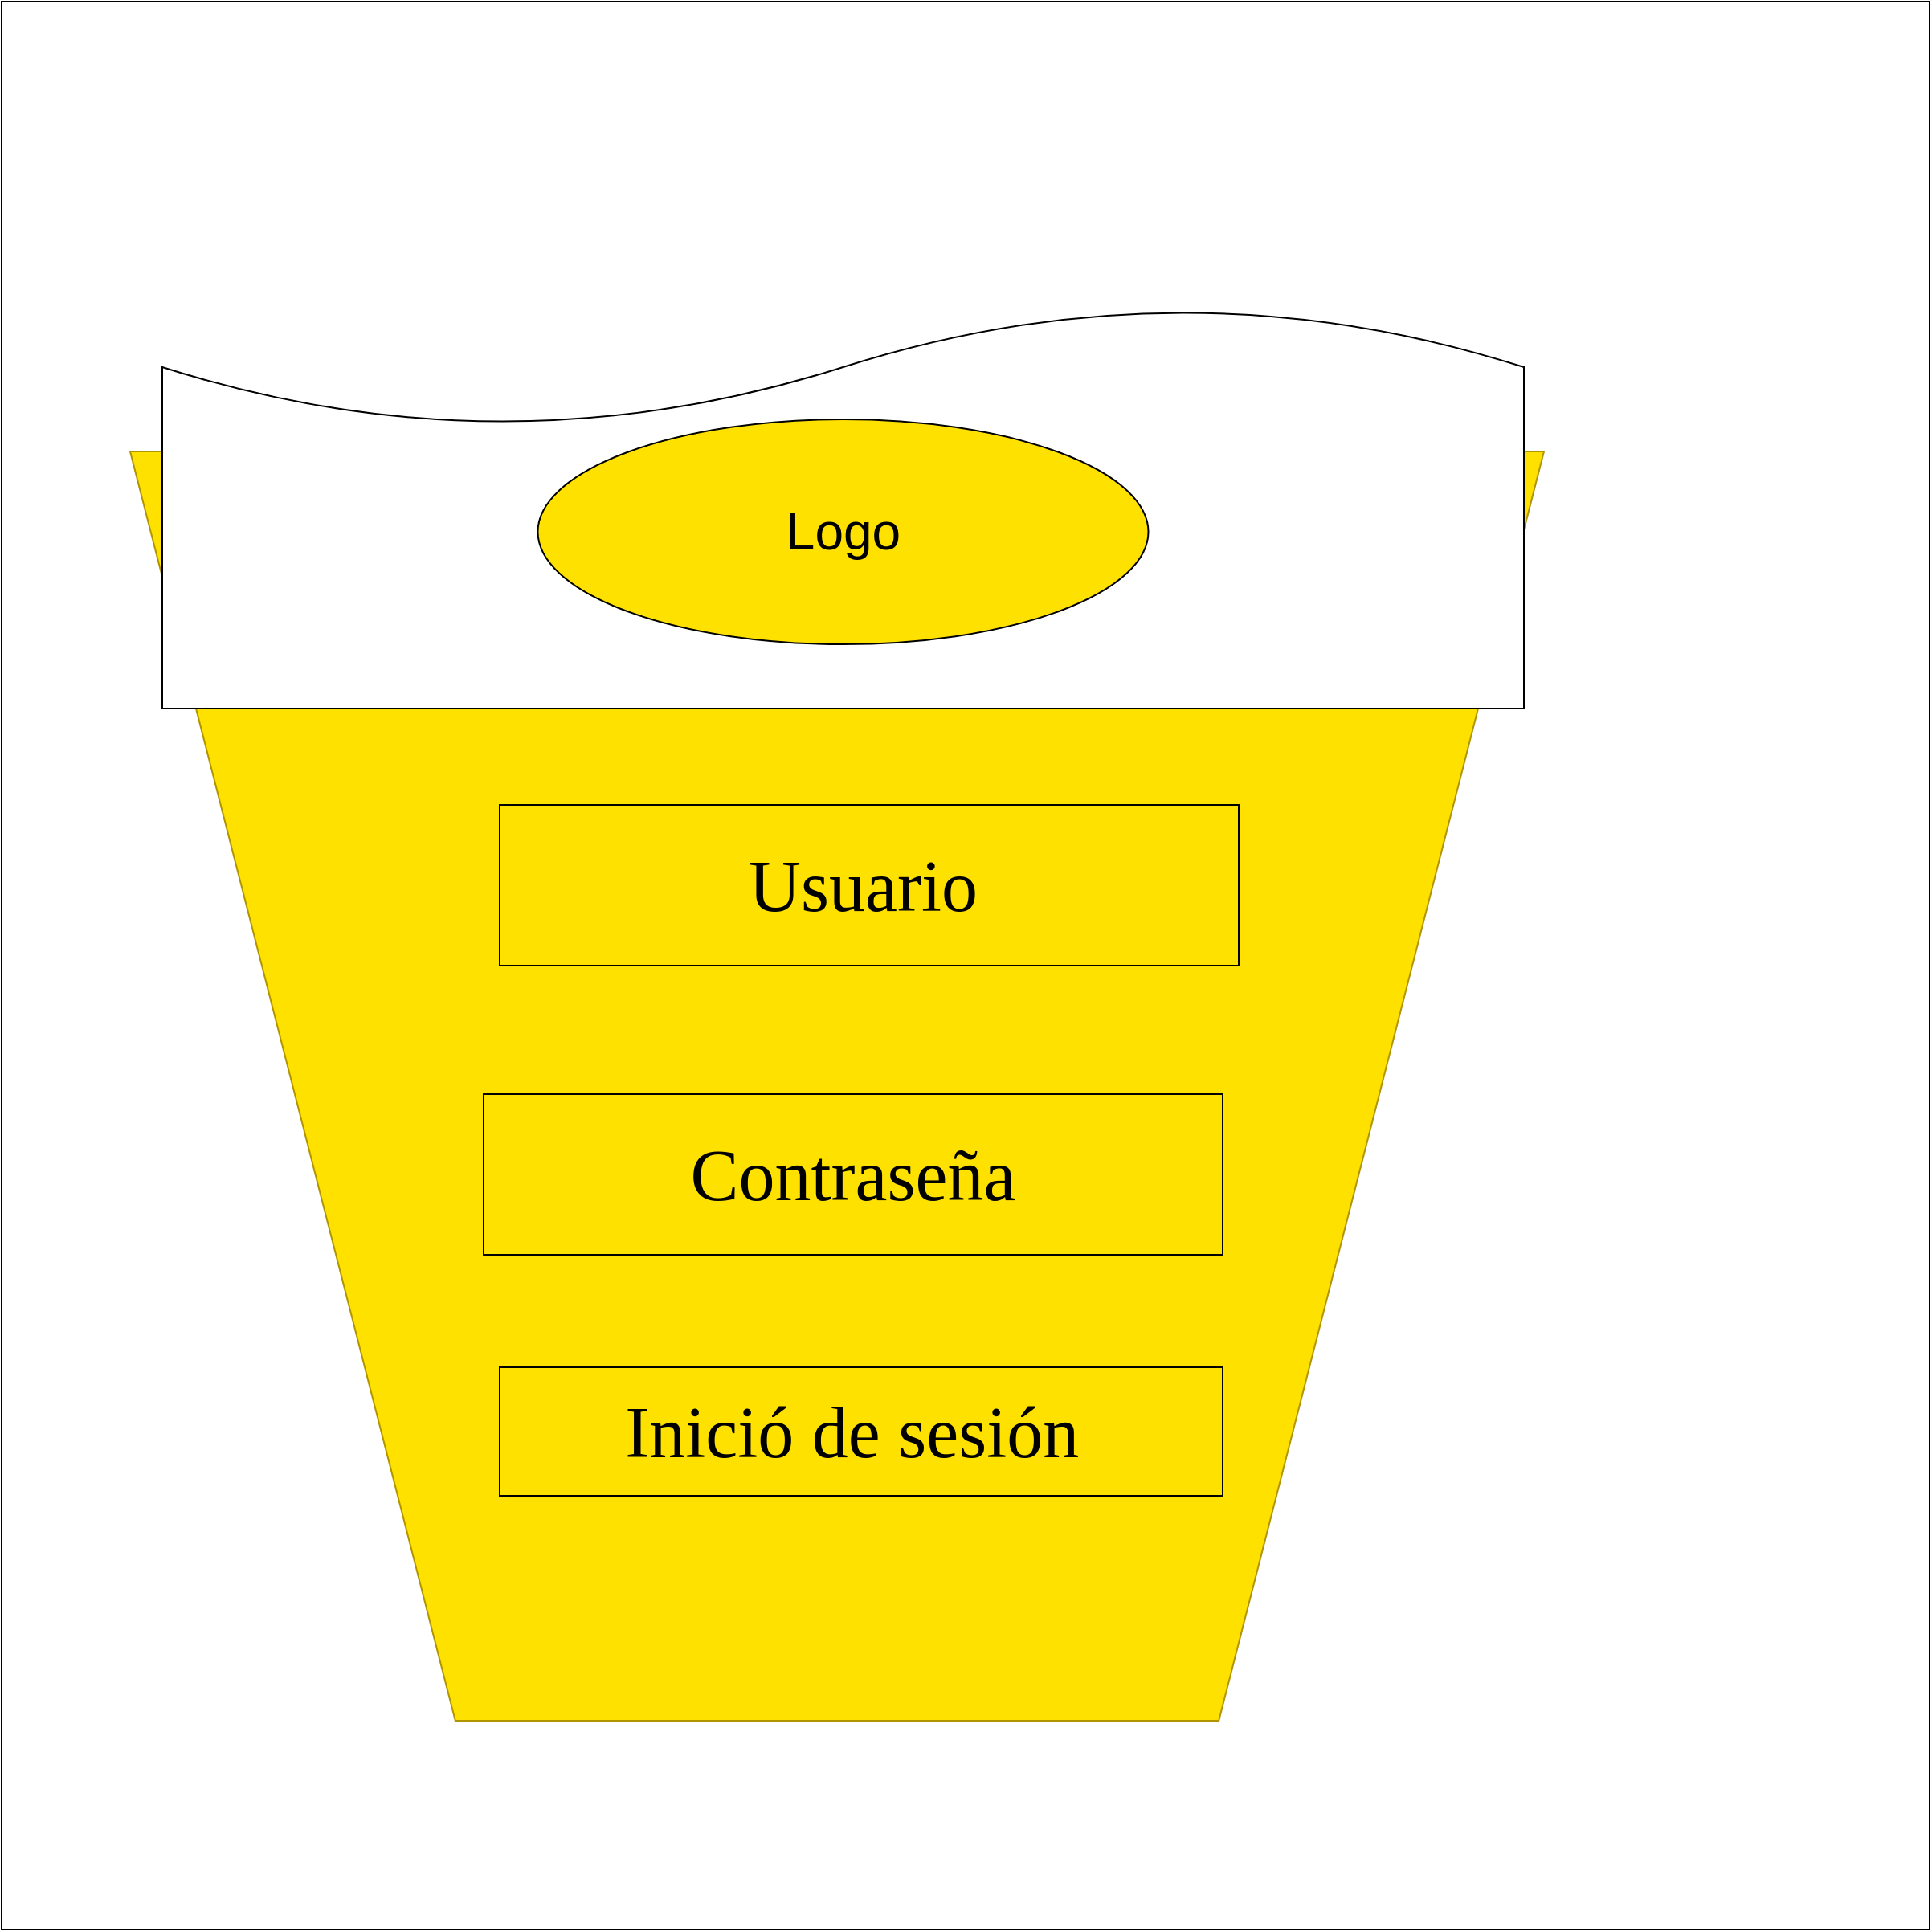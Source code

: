 <mxfile version="13.7.4" type="github" pages="3">
  <diagram id="OdZgyVn5XhlClu9Kdnrf" name="Page-1">
    <mxGraphModel dx="2719" dy="1374" grid="1" gridSize="10" guides="1" tooltips="1" connect="1" arrows="1" fold="1" page="1" pageScale="1" pageWidth="827" pageHeight="1169" math="0" shadow="0">
      <root>
        <mxCell id="0" />
        <mxCell id="1" parent="0" />
        <mxCell id="YqLWJfkvE_EcR97pTUsP-1" value="" style="rounded=1;whiteSpace=wrap;html=1;fillColor=#fff2cc;strokeColor=#d6b656;" vertex="1" parent="1">
          <mxGeometry x="-230" y="720" width="180" height="60" as="geometry" />
        </mxCell>
        <mxCell id="YqLWJfkvE_EcR97pTUsP-2" value="" style="whiteSpace=wrap;html=1;aspect=fixed;" vertex="1" parent="1">
          <mxGeometry x="-720" width="1200" height="1200" as="geometry" />
        </mxCell>
        <mxCell id="YqLWJfkvE_EcR97pTUsP-11" value="" style="verticalLabelPosition=bottom;verticalAlign=top;html=1;shape=trapezoid;perimeter=trapezoidPerimeter;whiteSpace=wrap;size=0.23;arcSize=10;flipV=1;strokeColor=#B09500;fontColor=#ffffff;fillColor=#FFE100;" vertex="1" parent="1">
          <mxGeometry x="-640" y="280" width="880" height="790" as="geometry" />
        </mxCell>
        <mxCell id="YqLWJfkvE_EcR97pTUsP-13" value="" style="shape=document;whiteSpace=wrap;html=1;boundedLbl=1;rotation=-180;" vertex="1" parent="1">
          <mxGeometry x="-620" y="190" width="847.5" height="250" as="geometry" />
        </mxCell>
        <mxCell id="YqLWJfkvE_EcR97pTUsP-15" value="&lt;font style=&quot;font-size: 45px&quot; face=&quot;Times New Roman&quot;&gt;Inició de sesión&amp;nbsp;&lt;/font&gt;" style="rounded=0;whiteSpace=wrap;html=1;fillColor=#FFE100;gradientColor=none;" vertex="1" parent="1">
          <mxGeometry x="-410" y="850" width="450" height="80" as="geometry" />
        </mxCell>
        <mxCell id="YqLWJfkvE_EcR97pTUsP-16" value="&lt;font style=&quot;font-size: 45px&quot; face=&quot;Times New Roman&quot;&gt;Contraseña&lt;/font&gt;" style="rounded=0;whiteSpace=wrap;html=1;fillColor=#FFE100;gradientColor=none;" vertex="1" parent="1">
          <mxGeometry x="-420" y="680" width="460" height="100" as="geometry" />
        </mxCell>
        <mxCell id="YqLWJfkvE_EcR97pTUsP-17" value="&lt;font face=&quot;Times New Roman&quot;&gt;&lt;font style=&quot;font-size: 45px&quot;&gt;Usuario&lt;/font&gt;&lt;font style=&quot;font-size: 30px&quot;&gt;&amp;nbsp;&lt;/font&gt;&lt;/font&gt;" style="rounded=0;whiteSpace=wrap;html=1;fillColor=#FFE100;gradientColor=none;fontSize=15;" vertex="1" parent="1">
          <mxGeometry x="-410" y="500" width="460" height="100" as="geometry" />
        </mxCell>
        <mxCell id="YqLWJfkvE_EcR97pTUsP-22" value="&lt;font style=&quot;font-size: 32px&quot;&gt;Logo&lt;/font&gt;" style="ellipse;whiteSpace=wrap;html=1;fillColor=#FFE100;gradientColor=none;fontSize=15;" vertex="1" parent="1">
          <mxGeometry x="-386.25" y="260" width="380" height="140" as="geometry" />
        </mxCell>
      </root>
    </mxGraphModel>
  </diagram>
  <diagram id="yd0WFXFeAAes2lbcneku" name="Page-2">
    <mxGraphModel dx="2719" dy="1374" grid="1" gridSize="10" guides="1" tooltips="1" connect="1" arrows="1" fold="1" page="1" pageScale="1" pageWidth="827" pageHeight="1169" math="0" shadow="0">
      <root>
        <mxCell id="ZfC_YYsEvBGr8fBAGhfZ-0" />
        <mxCell id="ZfC_YYsEvBGr8fBAGhfZ-1" parent="ZfC_YYsEvBGr8fBAGhfZ-0" />
        <mxCell id="fcDqq3O9mFKBWV3WrLpg-0" value="" style="whiteSpace=wrap;html=1;aspect=fixed;" vertex="1" parent="ZfC_YYsEvBGr8fBAGhfZ-1">
          <mxGeometry x="-600" y="320" width="1200" height="1200" as="geometry" />
        </mxCell>
        <mxCell id="O66CszkEDsw6-eAV38oF-7" value="" style="shape=offPageConnector;whiteSpace=wrap;html=1;fillColor=#FFE100;gradientColor=none;fontSize=31;" vertex="1" parent="ZfC_YYsEvBGr8fBAGhfZ-1">
          <mxGeometry x="-330" y="690" width="660" height="510" as="geometry" />
        </mxCell>
        <mxCell id="O66CszkEDsw6-eAV38oF-9" value="" style="shape=loopLimit;whiteSpace=wrap;html=1;fillColor=#FFE100;gradientColor=none;fontSize=31;rotation=-180;" vertex="1" parent="ZfC_YYsEvBGr8fBAGhfZ-1">
          <mxGeometry x="-330" y="940" width="660" height="390" as="geometry" />
        </mxCell>
        <mxCell id="O66CszkEDsw6-eAV38oF-10" value="" style="shape=document;whiteSpace=wrap;html=1;boundedLbl=1;rotation=-180;verticalAlign=middle;" vertex="1" parent="ZfC_YYsEvBGr8fBAGhfZ-1">
          <mxGeometry x="-335" y="630" width="665" height="160" as="geometry" />
        </mxCell>
        <mxCell id="O66CszkEDsw6-eAV38oF-11" value="&lt;font style=&quot;font-size: 32px&quot;&gt;Logo&lt;/font&gt;" style="ellipse;whiteSpace=wrap;html=1;fillColor=#FFE100;gradientColor=none;fontSize=15;" vertex="1" parent="ZfC_YYsEvBGr8fBAGhfZ-1">
          <mxGeometry x="-205" y="680" width="350" height="110" as="geometry" />
        </mxCell>
        <mxCell id="O66CszkEDsw6-eAV38oF-12" value="Usuario *" style="text;html=1;strokeColor=none;fillColor=none;align=center;verticalAlign=middle;whiteSpace=wrap;rounded=0;fontSize=31;" vertex="1" parent="ZfC_YYsEvBGr8fBAGhfZ-1">
          <mxGeometry x="-240" y="820" width="140" height="20" as="geometry" />
        </mxCell>
        <mxCell id="O66CszkEDsw6-eAV38oF-14" value="" style="rounded=1;whiteSpace=wrap;html=1;fillColor=#FFE100;gradientColor=none;fontSize=31;" vertex="1" parent="ZfC_YYsEvBGr8fBAGhfZ-1">
          <mxGeometry x="-240" y="1030" width="440" height="80" as="geometry" />
        </mxCell>
        <mxCell id="O66CszkEDsw6-eAV38oF-15" value="" style="rounded=1;whiteSpace=wrap;html=1;fillColor=#FFE100;gradientColor=none;fontSize=31;" vertex="1" parent="ZfC_YYsEvBGr8fBAGhfZ-1">
          <mxGeometry x="-240" y="850" width="440" height="80" as="geometry" />
        </mxCell>
        <mxCell id="O66CszkEDsw6-eAV38oF-16" value="Contraseña *" style="text;html=1;strokeColor=none;fillColor=none;align=center;verticalAlign=middle;whiteSpace=wrap;rounded=0;fontSize=31;" vertex="1" parent="ZfC_YYsEvBGr8fBAGhfZ-1">
          <mxGeometry x="-240" y="990" width="190" height="20" as="geometry" />
        </mxCell>
        <mxCell id="O66CszkEDsw6-eAV38oF-17" value="&lt;span style=&quot;font-family: &amp;#34;times new roman&amp;#34; ; font-size: 45px&quot;&gt;Inició de sesión&amp;nbsp;&lt;/span&gt;" style="rounded=1;whiteSpace=wrap;html=1;fillColor=#FFE100;gradientColor=none;fontSize=31;" vertex="1" parent="ZfC_YYsEvBGr8fBAGhfZ-1">
          <mxGeometry x="-240" y="1169" width="440" height="80" as="geometry" />
        </mxCell>
      </root>
    </mxGraphModel>
  </diagram>
  <diagram id="i0UD1wv1G6dL-xX6w_1Y" name="Page-3">
    <mxGraphModel dx="2719" dy="1374" grid="1" gridSize="10" guides="1" tooltips="1" connect="1" arrows="1" fold="1" page="1" pageScale="1" pageWidth="827" pageHeight="1169" math="0" shadow="0">
      <root>
        <mxCell id="pzARyAESD8xFioTq4Ngf-0" />
        <mxCell id="pzARyAESD8xFioTq4Ngf-1" parent="pzARyAESD8xFioTq4Ngf-0" />
        <mxCell id="pzARyAESD8xFioTq4Ngf-2" value="" style="whiteSpace=wrap;html=1;aspect=fixed;" vertex="1" parent="pzARyAESD8xFioTq4Ngf-1">
          <mxGeometry x="-580" y="320" width="1200" height="1200" as="geometry" />
        </mxCell>
        <mxCell id="pzARyAESD8xFioTq4Ngf-8" value="&lt;font style=&quot;font-size: 32px&quot;&gt;Logo&lt;/font&gt;" style="ellipse;whiteSpace=wrap;html=1;fontSize=15;" vertex="1" parent="pzARyAESD8xFioTq4Ngf-1">
          <mxGeometry x="-350" y="480" width="690" height="190" as="geometry" />
        </mxCell>
        <mxCell id="Yz2zz9wqmrm4sGv6tlVy-0" value="&lt;span style=&quot;color: rgba(0 , 0 , 0 , 0) ; font-family: monospace ; font-size: 0px&quot;&gt;%3CmxGraphModel%3E%3Croot%3E%3CmxCell%20id%3D%220%22%2F%3E%3CmxCell%20id%3D%221%22%20parent%3D%220%22%2F%3E%3CmxCell%20id%3D%222%22%20value%3D%22%26lt%3Bfont%20style%3D%26quot%3Bfont-size%3A%2045px%26quot%3B%20face%3D%26quot%3BTimes%20New%20Roman%26quot%3B%26gt%3BContrase%C3%B1a%26lt%3B%2Ffont%26gt%3B%22%20style%3D%22rounded%3D0%3BwhiteSpace%3Dwrap%3Bhtml%3D1%3BfillColor%3D%23FFE100%3BgradientColor%3Dnone%3B%22%20vertex%3D%221%22%20parent%3D%221%22%3E%3CmxGeometry%20x%3D%22-420%22%20y%3D%22680%22%20width%3D%22460%22%20height%3D%22100%22%20as%3D%22geometry%22%2F%3E%3C%2FmxCell%3E%3CmxCell%20id%3D%223%22%20value%3D%22%26lt%3Bfont%20face%3D%26quot%3BTimes%20New%20Roman%26quot%3B%26gt%3B%26lt%3Bfont%20style%3D%26quot%3Bfont-size%3A%2045px%26quot%3B%26gt%3BUsuario%26lt%3B%2Ffont%26gt%3B%26lt%3Bfont%20style%3D%26quot%3Bfont-size%3A%2030px%26quot%3B%26gt%3B%26amp%3Bnbsp%3B%26lt%3B%2Ffont%26gt%3B%26lt%3B%2Ffont%26gt%3B%22%20style%3D%22rounded%3D0%3BwhiteSpace%3Dwrap%3Bhtml%3D1%3BfillColor%3D%23FFE100%3BgradientColor%3Dnone%3BfontSize%3D15%3B%22%20vertex%3D%221%22%20parent%3D%221%22%3E%3CmxGeometry%20x%3D%22-410%22%20y%3D%22500%22%20width%3D%22460%22%20height%3D%22100%22%20as%3D%22geometry%22%2F%3E%3C%2FmxCell%3E%3C%2Froot%3E%3C%2FmxGraphModel%3E&lt;/span&gt;&lt;span style=&quot;color: rgba(0 , 0 , 0 , 0) ; font-family: monospace ; font-size: 0px&quot;&gt;%3CmxGraphModel%3E%3Croot%3E%3CmxCell%20id%3D%220%22%2F%3E%3CmxCell%20id%3D%221%22%20parent%3D%220%22%2F%3E%3CmxCell%20id%3D%222%22%20value%3D%22%26lt%3Bfont%20style%3D%26quot%3Bfont-size%3A%2045px%26quot%3B%20face%3D%26quot%3BTimes%20New%20Roman%26quot%3B%26gt%3BContrase%C3%B1a%26lt%3B%2Ffont%26gt%3B%22%20style%3D%22rounded%3D0%3BwhiteSpace%3Dwrap%3Bhtml%3D1%3BfillColor%3D%23FFE100%3BgradientColor%3Dnone%3B%22%20vertex%3D%221%22%20parent%3D%221%22%3E%3CmxGeometry%20x%3D%22-420%22%20y%3D%22680%22%20width%3D%22460%22%20height%3D%22100%22%20as%3D%22geometry%22%2F%3E%3C%2FmxCell%3E%3CmxCell%20id%3D%223%22%20value%3D%22%26lt%3Bfont%20face%3D%26quot%3BTimes%20New%20Roman%26quot%3B%26gt%3B%26lt%3Bfont%20style%3D%26quot%3Bfont-size%3A%2045px%26quot%3B%26gt%3BUsuario%26lt%3B%2Ffont%26gt%3B%26lt%3Bfont%20style%3D%26quot%3Bfont-size%3A%2030px%26quot%3B%26gt%3B%26amp%3Bnbsp%3B%26lt%3B%2Ffont%26gt%3B%26lt%3B%2Ffont%26gt%3B%22%20style%3D%22rounded%3D0%3BwhiteSpace%3Dwrap%3Bhtml%3D1%3BfillColor%3D%23FFE100%3BgradientColor%3Dnone%3BfontSize%3D15%3B%22%20vertex%3D%221%22%20parent%3D%221%22%3E%3CmxGeometry%20x%3D%22-410%22%20y%3D%22500%22%20width%3D%22460%22%20height%3D%22100%22%20as%3D%22geometry%22%2F%3E%3C%2FmxCell%3E%3C%2Froot%3E%3C%2FmxGraphModel%3E&lt;/span&gt;&lt;span style=&quot;color: rgba(0 , 0 , 0 , 0) ; font-family: monospace ; font-size: 0px&quot;&gt;%3CmxGraphModel%3E%3Croot%3E%3CmxCell%20id%3D%220%22%2F%3E%3CmxCell%20id%3D%221%22%20parent%3D%220%22%2F%3E%3CmxCell%20id%3D%222%22%20value%3D%22%26lt%3Bfont%20style%3D%26quot%3Bfont-size%3A%2045px%26quot%3B%20face%3D%26quot%3BTimes%20New%20Roman%26quot%3B%26gt%3BContrase%C3%B1a%26lt%3B%2Ffont%26gt%3B%22%20style%3D%22rounded%3D0%3BwhiteSpace%3Dwrap%3Bhtml%3D1%3BfillColor%3D%23FFE100%3BgradientColor%3Dnone%3B%22%20vertex%3D%221%22%20parent%3D%221%22%3E%3CmxGeometry%20x%3D%22-420%22%20y%3D%22680%22%20width%3D%22460%22%20height%3D%22100%22%20as%3D%22geometry%22%2F%3E%3C%2FmxCell%3E%3CmxCell%20id%3D%223%22%20value%3D%22%26lt%3Bfont%20face%3D%26quot%3BTimes%20New%20Roman%26quot%3B%26gt%3B%26lt%3Bfont%20style%3D%26quot%3Bfont-size%3A%2045px%26quot%3B%26gt%3BUsuario%26lt%3B%2Ffont%26gt%3B%26lt%3Bfont%20style%3D%26quot%3Bfont-size%3A%2030px%26quot%3B%26gt%3B%26amp%3Bnbsp%3B%26lt%3B%2Ffont%26gt%3B%26lt%3B%2Ffont%26gt%3B%22%20style%3D%22rounded%3D0%3BwhiteSpace%3Dwrap%3Bhtml%3D1%3BfillColor%3D%23FFE100%3BgradientColor%3Dnone%3BfontSize%3D15%3B%22%20vertex%3D%221%22%20parent%3D%221%22%3E%3CmxGeometry%20x%3D%22-410%22%20y%3D%22500%22%20width%3D%22460%22%20height%3D%22100%22%20as%3D%22geometry%22%2F%3E%3C%2FmxCell%3E%3C%2Froot%3E%3C%2FmxGraphModel%3E&lt;/span&gt;&lt;span style=&quot;color: rgba(0 , 0 , 0 , 0) ; font-family: monospace ; font-size: 0px&quot;&gt;%3CmxGraphModel%3E%3Croot%3E%3CmxCell%20id%3D%220%22%2F%3E%3CmxCell%20id%3D%221%22%20parent%3D%220%22%2F%3E%3CmxCell%20id%3D%222%22%20value%3D%22%26lt%3Bfont%20style%3D%26quot%3Bfont-size%3A%2045px%26quot%3B%20face%3D%26quot%3BTimes%20New%20Roman%26quot%3B%26gt%3BContrase%C3%B1a%26lt%3B%2Ffont%26gt%3B%22%20style%3D%22rounded%3D0%3BwhiteSpace%3Dwrap%3Bhtml%3D1%3BfillColor%3D%23FFE100%3BgradientColor%3Dnone%3B%22%20vertex%3D%221%22%20parent%3D%221%22%3E%3CmxGeometry%20x%3D%22-420%22%20y%3D%22680%22%20width%3D%22460%22%20height%3D%22100%22%20as%3D%22geometry%22%2F%3E%3C%2FmxCell%3E%3CmxCell%20id%3D%223%22%20value%3D%22%26lt%3Bfont%20face%3D%26quot%3BTimes%20New%20Roman%26quot%3B%26gt%3B%26lt%3Bfont%20style%3D%26quot%3Bfont-size%3A%2045px%26quot%3B%26gt%3BUsuario%26lt%3B%2Ffont%26gt%3B%26lt%3Bfont%20style%3D%26quot%3Bfont-size%3A%2030px%26quot%3B%26gt%3B%26amp%3Bnbsp%3B%26lt%3B%2Ffont%26gt%3B%26lt%3B%2Ffont%26gt%3B%22%20style%3D%22rounded%3D0%3BwhiteSpace%3Dwrap%3Bhtml%3D1%3BfillColor%3D%23FFE100%3BgradientColor%3Dnone%3BfontSize%3D15%3B%22%20vertex%3D%221%22%20parent%3D%221%22%3E%3CmxGeometry%20x%3D%22-410%22%20y%3D%22500%22%20width%3D%22460%22%20height%3D%22100%22%20as%3D%22geometry%22%2F%3E%3C%2FmxCell%3E%3C%2Froot%3E%3C%2FmxGraphModel%3E&lt;/span&gt;&lt;span style=&quot;color: rgba(0 , 0 , 0 , 0) ; font-family: monospace ; font-size: 0px&quot;&gt;%3CmxGraphModel%3E%3Croot%3E%3CmxCell%20id%3D%220%22%2F%3E%3CmxCell%20id%3D%221%22%20parent%3D%220%22%2F%3E%3CmxCell%20id%3D%222%22%20value%3D%22%26lt%3Bfont%20style%3D%26quot%3Bfont-size%3A%2045px%26quot%3B%20face%3D%26quot%3BTimes%20New%20Roman%26quot%3B%26gt%3BContrase%C3%B1a%26lt%3B%2Ffont%26gt%3B%22%20style%3D%22rounded%3D0%3BwhiteSpace%3Dwrap%3Bhtml%3D1%3BfillColor%3D%23FFE100%3BgradientColor%3Dnone%3B%22%20vertex%3D%221%22%20parent%3D%221%22%3E%3CmxGeometry%20x%3D%22-420%22%20y%3D%22680%22%20width%3D%22460%22%20height%3D%22100%22%20as%3D%22geometry%22%2F%3E%3C%2FmxCell%3E%3CmxCell%20id%3D%223%22%20value%3D%22%26lt%3Bfont%20face%3D%26quot%3BTimes%20New%20Roman%26quot%3B%26gt%3B%26lt%3Bfont%20style%3D%26quot%3Bfont-size%3A%2045px%26quot%3B%26gt%3BUsuario%26lt%3B%2Ffont%26gt%3B%26lt%3Bfont%20style%3D%26quot%3Bfont-size%3A%2030px%26quot%3B%26gt%3B%26amp%3Bnbsp%3B%26lt%3B%2Ffont%26gt%3B%26lt%3B%2Ffont%26gt%3B%22%20style%3D%22rounded%3D0%3BwhiteSpace%3Dwrap%3Bhtml%3D1%3BfillColor%3D%23FFE100%3BgradientColor%3Dnone%3BfontSize%3D15%3B%22%20vertex%3D%221%22%20parent%3D%221%22%3E%3CmxGeometry%20x%3D%22-410%22%20y%3D%22500%22%20width%3D%22460%22%20height%3D%22100%22%20as%3D%22geometry%22%2F%3E%3C%2FmxCell%3E%3C%2Froot%3E%3C%2FmxGraphModel%3E&lt;/span&gt;" style="whiteSpace=wrap;html=1;aspect=fixed;fontSize=31;" vertex="1" parent="pzARyAESD8xFioTq4Ngf-1">
          <mxGeometry x="-330" y="680" width="677.5" height="677.5" as="geometry" />
        </mxCell>
        <mxCell id="4zDi6PHGMhX0G5w94Z2A-0" value="&lt;font style=&quot;font-size: 45px&quot; face=&quot;Times New Roman&quot;&gt;Contraseña&lt;/font&gt;" style="rounded=0;whiteSpace=wrap;html=1;" vertex="1" parent="pzARyAESD8xFioTq4Ngf-1">
          <mxGeometry x="-235" y="960" width="460" height="100" as="geometry" />
        </mxCell>
        <mxCell id="4zDi6PHGMhX0G5w94Z2A-1" value="&lt;font face=&quot;Times New Roman&quot;&gt;&lt;font style=&quot;font-size: 45px&quot;&gt;Usuario&lt;/font&gt;&lt;font style=&quot;font-size: 30px&quot;&gt;&amp;nbsp;&lt;/font&gt;&lt;/font&gt;" style="rounded=0;whiteSpace=wrap;html=1;fontSize=15;" vertex="1" parent="pzARyAESD8xFioTq4Ngf-1">
          <mxGeometry x="-230" y="760" width="460" height="100" as="geometry" />
        </mxCell>
        <mxCell id="4zDi6PHGMhX0G5w94Z2A-2" value="&lt;font style=&quot;font-size: 45px&quot; face=&quot;Times New Roman&quot;&gt;Inició de sesión&amp;nbsp;&lt;/font&gt;" style="rounded=0;whiteSpace=wrap;html=1;fillColor=#007FFF;" vertex="1" parent="pzARyAESD8xFioTq4Ngf-1">
          <mxGeometry x="-235" y="1160" width="470" height="90" as="geometry" />
        </mxCell>
        <mxCell id="4zDi6PHGMhX0G5w94Z2A-6" value="Inició de sesión" style="labelPosition=center;verticalLabelPosition=middle;align=center;html=1;shape=mxgraph.basic.button;dx=10;fillColor=#FFE100;gradientColor=none;fontSize=31;" vertex="1" parent="pzARyAESD8xFioTq4Ngf-1">
          <mxGeometry x="-260" y="1140" width="500" height="150" as="geometry" />
        </mxCell>
        <mxCell id="MCH0ItZS_WdYDcJ3UNNz-0" value="" style="verticalLabelPosition=bottom;verticalAlign=top;html=1;shape=mxgraph.basic.half_circle;fontSize=31;rotation=-165;" vertex="1" parent="pzARyAESD8xFioTq4Ngf-1">
          <mxGeometry x="-390" y="400" width="170" height="90" as="geometry" />
        </mxCell>
        <mxCell id="MCH0ItZS_WdYDcJ3UNNz-1" value="" style="shape=loopLimit;whiteSpace=wrap;html=1;fontSize=31;rotation=-120;strokeColor=#d6b656;fillColor=#FFE100;" vertex="1" parent="pzARyAESD8xFioTq4Ngf-1">
          <mxGeometry x="-491.16" y="356.65" width="210" height="230" as="geometry" />
        </mxCell>
      </root>
    </mxGraphModel>
  </diagram>
</mxfile>
